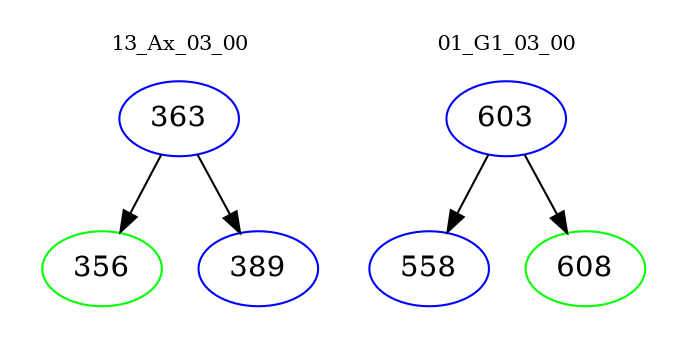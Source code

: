digraph{
subgraph cluster_0 {
color = white
label = "13_Ax_03_00";
fontsize=10;
T0_363 [label="363", color="blue"]
T0_363 -> T0_356 [color="black"]
T0_356 [label="356", color="green"]
T0_363 -> T0_389 [color="black"]
T0_389 [label="389", color="blue"]
}
subgraph cluster_1 {
color = white
label = "01_G1_03_00";
fontsize=10;
T1_603 [label="603", color="blue"]
T1_603 -> T1_558 [color="black"]
T1_558 [label="558", color="blue"]
T1_603 -> T1_608 [color="black"]
T1_608 [label="608", color="green"]
}
}
